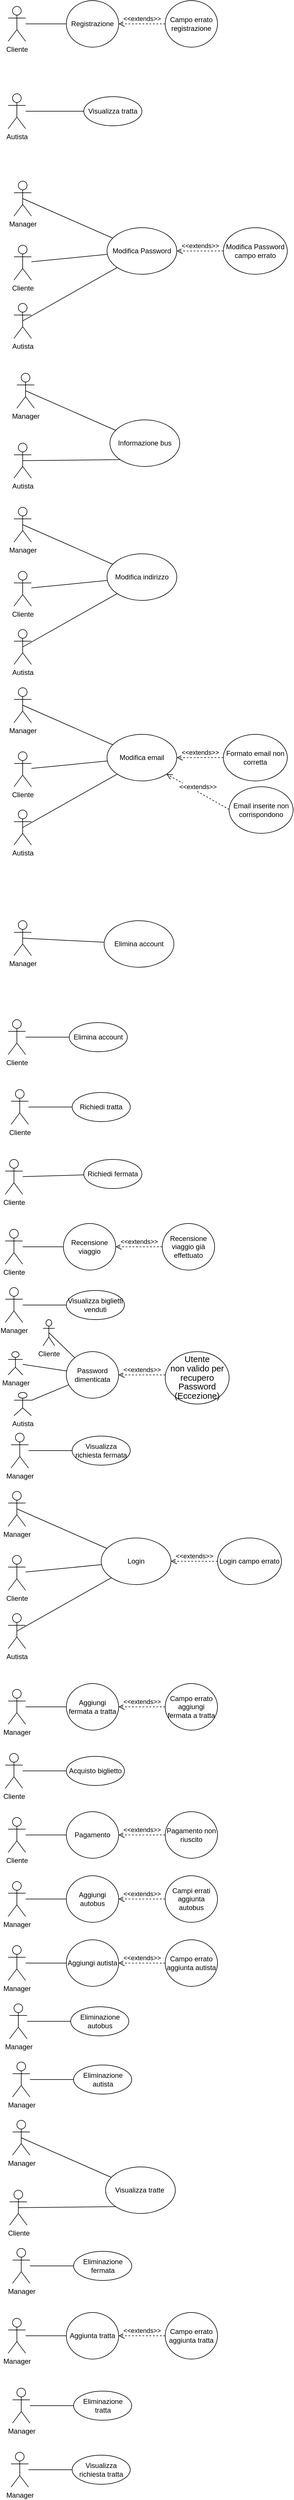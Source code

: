 <mxfile version="12.1.9" type="device" pages="1"><diagram id="GbX4xSZyYI2LmrEJfxI9" name="Page-1"><mxGraphModel dx="1021" dy="567" grid="1" gridSize="10" guides="1" tooltips="1" connect="1" arrows="1" fold="1" page="1" pageScale="1" pageWidth="827" pageHeight="1169" math="0" shadow="0"><root><mxCell id="0"/><mxCell id="1" parent="0"/><mxCell id="0_tDzzUkvHnb70HPdOWJ-1" value="Cliente" style="shape=umlActor;verticalLabelPosition=bottom;labelBackgroundColor=#ffffff;verticalAlign=top;html=1;outlineConnect=0;" parent="1" vertex="1"><mxGeometry x="20" y="20" width="30" height="60" as="geometry"/></mxCell><mxCell id="0_tDzzUkvHnb70HPdOWJ-2" value="" style="endArrow=none;html=1;" parent="1" source="0_tDzzUkvHnb70HPdOWJ-1" target="0_tDzzUkvHnb70HPdOWJ-3" edge="1"><mxGeometry width="50" height="50" relative="1" as="geometry"><mxPoint x="20" y="170" as="sourcePoint"/><mxPoint x="70" y="120" as="targetPoint"/></mxGeometry></mxCell><mxCell id="0_tDzzUkvHnb70HPdOWJ-3" value="Registrazione" style="ellipse;whiteSpace=wrap;html=1;" parent="1" vertex="1"><mxGeometry x="120" y="10" width="90" height="80" as="geometry"/></mxCell><mxCell id="0_tDzzUkvHnb70HPdOWJ-4" value="&amp;lt;&amp;lt;extends&amp;gt;&amp;gt;" style="html=1;verticalAlign=bottom;endArrow=open;dashed=1;endSize=8;" parent="1" target="0_tDzzUkvHnb70HPdOWJ-3" edge="1"><mxGeometry relative="1" as="geometry"><mxPoint x="290" y="50" as="sourcePoint"/><mxPoint x="210" y="50" as="targetPoint"/></mxGeometry></mxCell><mxCell id="0_tDzzUkvHnb70HPdOWJ-5" value="Campo errato registrazione" style="ellipse;whiteSpace=wrap;html=1;" parent="1" vertex="1"><mxGeometry x="290" y="10" width="90" height="80" as="geometry"/></mxCell><mxCell id="0_tDzzUkvHnb70HPdOWJ-7" value="Autista" style="shape=umlActor;verticalLabelPosition=bottom;labelBackgroundColor=#ffffff;verticalAlign=top;html=1;outlineConnect=0;" parent="1" vertex="1"><mxGeometry x="20" y="170" width="30" height="60" as="geometry"/></mxCell><mxCell id="0_tDzzUkvHnb70HPdOWJ-10" value="" style="endArrow=none;html=1;" parent="1" source="0_tDzzUkvHnb70HPdOWJ-7" target="0_tDzzUkvHnb70HPdOWJ-11" edge="1"><mxGeometry width="50" height="50" relative="1" as="geometry"><mxPoint x="20" y="320" as="sourcePoint"/><mxPoint x="70" y="270" as="targetPoint"/></mxGeometry></mxCell><mxCell id="0_tDzzUkvHnb70HPdOWJ-11" value="Visualizza tratta" style="ellipse;whiteSpace=wrap;html=1;" parent="1" vertex="1"><mxGeometry x="150" y="175" width="100" height="50" as="geometry"/></mxCell><mxCell id="0_tDzzUkvHnb70HPdOWJ-13" value="Manager" style="shape=umlActor;verticalLabelPosition=bottom;labelBackgroundColor=#ffffff;verticalAlign=top;html=1;outlineConnect=0;" parent="1" vertex="1"><mxGeometry x="30" y="320" width="30" height="60" as="geometry"/></mxCell><mxCell id="0_tDzzUkvHnb70HPdOWJ-14" value="Autista" style="shape=umlActor;verticalLabelPosition=bottom;labelBackgroundColor=#ffffff;verticalAlign=top;html=1;outlineConnect=0;" parent="1" vertex="1"><mxGeometry x="30" y="530" width="30" height="60" as="geometry"/></mxCell><mxCell id="0_tDzzUkvHnb70HPdOWJ-15" value="Cliente" style="shape=umlActor;verticalLabelPosition=bottom;labelBackgroundColor=#ffffff;verticalAlign=top;html=1;outlineConnect=0;" parent="1" vertex="1"><mxGeometry x="30" y="430" width="30" height="60" as="geometry"/></mxCell><mxCell id="0_tDzzUkvHnb70HPdOWJ-17" value="" style="endArrow=none;html=1;exitX=0.5;exitY=0.5;exitDx=0;exitDy=0;exitPerimeter=0;" parent="1" source="0_tDzzUkvHnb70HPdOWJ-13" target="0_tDzzUkvHnb70HPdOWJ-20" edge="1"><mxGeometry width="50" height="50" relative="1" as="geometry"><mxPoint x="80" y="370" as="sourcePoint"/><mxPoint x="110" y="350" as="targetPoint"/></mxGeometry></mxCell><mxCell id="0_tDzzUkvHnb70HPdOWJ-18" value="" style="endArrow=none;html=1;" parent="1" source="0_tDzzUkvHnb70HPdOWJ-15" target="0_tDzzUkvHnb70HPdOWJ-20" edge="1"><mxGeometry width="50" height="50" relative="1" as="geometry"><mxPoint x="95" y="480" as="sourcePoint"/><mxPoint x="140" y="450" as="targetPoint"/></mxGeometry></mxCell><mxCell id="0_tDzzUkvHnb70HPdOWJ-19" value="" style="endArrow=none;html=1;exitX=0.5;exitY=0.5;exitDx=0;exitDy=0;exitPerimeter=0;entryX=0;entryY=1;entryDx=0;entryDy=0;" parent="1" source="0_tDzzUkvHnb70HPdOWJ-14" target="0_tDzzUkvHnb70HPdOWJ-20" edge="1"><mxGeometry width="50" height="50" relative="1" as="geometry"><mxPoint x="90" y="580" as="sourcePoint"/><mxPoint x="140" y="530" as="targetPoint"/></mxGeometry></mxCell><mxCell id="0_tDzzUkvHnb70HPdOWJ-20" value="Modifica Password" style="ellipse;whiteSpace=wrap;html=1;" parent="1" vertex="1"><mxGeometry x="190" y="400" width="120" height="80" as="geometry"/></mxCell><mxCell id="0_tDzzUkvHnb70HPdOWJ-21" value="&amp;lt;&amp;lt;extends&amp;gt;&amp;gt;" style="html=1;verticalAlign=bottom;endArrow=open;dashed=1;endSize=8;exitX=0;exitY=0.5;exitDx=0;exitDy=0;" parent="1" source="0_tDzzUkvHnb70HPdOWJ-22" target="0_tDzzUkvHnb70HPdOWJ-20" edge="1"><mxGeometry relative="1" as="geometry"><mxPoint x="390" y="439.5" as="sourcePoint"/><mxPoint x="310" y="439.5" as="targetPoint"/></mxGeometry></mxCell><mxCell id="0_tDzzUkvHnb70HPdOWJ-22" value="Modifica Password campo errato" style="ellipse;whiteSpace=wrap;html=1;" parent="1" vertex="1"><mxGeometry x="390" y="400" width="110" height="80" as="geometry"/></mxCell><mxCell id="0_tDzzUkvHnb70HPdOWJ-23" value="Manager" style="shape=umlActor;verticalLabelPosition=bottom;labelBackgroundColor=#ffffff;verticalAlign=top;html=1;outlineConnect=0;" parent="1" vertex="1"><mxGeometry x="35" y="650" width="30" height="60" as="geometry"/></mxCell><mxCell id="0_tDzzUkvHnb70HPdOWJ-24" value="Autista" style="shape=umlActor;verticalLabelPosition=bottom;labelBackgroundColor=#ffffff;verticalAlign=top;html=1;outlineConnect=0;" parent="1" vertex="1"><mxGeometry x="30" y="770" width="30" height="60" as="geometry"/></mxCell><mxCell id="0_tDzzUkvHnb70HPdOWJ-25" value="" style="endArrow=none;html=1;exitX=0.5;exitY=0.5;exitDx=0;exitDy=0;exitPerimeter=0;" parent="1" source="0_tDzzUkvHnb70HPdOWJ-23" target="0_tDzzUkvHnb70HPdOWJ-27" edge="1"><mxGeometry width="50" height="50" relative="1" as="geometry"><mxPoint x="85" y="700" as="sourcePoint"/><mxPoint x="115" y="680" as="targetPoint"/></mxGeometry></mxCell><mxCell id="0_tDzzUkvHnb70HPdOWJ-26" value="" style="endArrow=none;html=1;exitX=0.5;exitY=0.5;exitDx=0;exitDy=0;exitPerimeter=0;entryX=0;entryY=1;entryDx=0;entryDy=0;" parent="1" source="0_tDzzUkvHnb70HPdOWJ-24" target="0_tDzzUkvHnb70HPdOWJ-27" edge="1"><mxGeometry width="50" height="50" relative="1" as="geometry"><mxPoint x="95" y="910" as="sourcePoint"/><mxPoint x="145" y="860" as="targetPoint"/></mxGeometry></mxCell><mxCell id="0_tDzzUkvHnb70HPdOWJ-27" value="Informazione bus" style="ellipse;whiteSpace=wrap;html=1;" parent="1" vertex="1"><mxGeometry x="195" y="730" width="120" height="80" as="geometry"/></mxCell><mxCell id="0_tDzzUkvHnb70HPdOWJ-28" value="Manager" style="shape=umlActor;verticalLabelPosition=bottom;labelBackgroundColor=#ffffff;verticalAlign=top;html=1;outlineConnect=0;" parent="1" vertex="1"><mxGeometry x="30" y="880" width="30" height="60" as="geometry"/></mxCell><mxCell id="0_tDzzUkvHnb70HPdOWJ-29" value="Autista" style="shape=umlActor;verticalLabelPosition=bottom;labelBackgroundColor=#ffffff;verticalAlign=top;html=1;outlineConnect=0;" parent="1" vertex="1"><mxGeometry x="30" y="1090" width="30" height="60" as="geometry"/></mxCell><mxCell id="0_tDzzUkvHnb70HPdOWJ-30" value="Cliente" style="shape=umlActor;verticalLabelPosition=bottom;labelBackgroundColor=#ffffff;verticalAlign=top;html=1;outlineConnect=0;" parent="1" vertex="1"><mxGeometry x="30" y="990" width="30" height="60" as="geometry"/></mxCell><mxCell id="0_tDzzUkvHnb70HPdOWJ-31" value="" style="endArrow=none;html=1;exitX=0.5;exitY=0.5;exitDx=0;exitDy=0;exitPerimeter=0;" parent="1" source="0_tDzzUkvHnb70HPdOWJ-28" target="0_tDzzUkvHnb70HPdOWJ-34" edge="1"><mxGeometry width="50" height="50" relative="1" as="geometry"><mxPoint x="80" y="930" as="sourcePoint"/><mxPoint x="110" y="910" as="targetPoint"/></mxGeometry></mxCell><mxCell id="0_tDzzUkvHnb70HPdOWJ-32" value="" style="endArrow=none;html=1;" parent="1" source="0_tDzzUkvHnb70HPdOWJ-30" target="0_tDzzUkvHnb70HPdOWJ-34" edge="1"><mxGeometry width="50" height="50" relative="1" as="geometry"><mxPoint x="95" y="1040" as="sourcePoint"/><mxPoint x="140" y="1010" as="targetPoint"/></mxGeometry></mxCell><mxCell id="0_tDzzUkvHnb70HPdOWJ-33" value="" style="endArrow=none;html=1;exitX=0.5;exitY=0.5;exitDx=0;exitDy=0;exitPerimeter=0;entryX=0;entryY=1;entryDx=0;entryDy=0;" parent="1" source="0_tDzzUkvHnb70HPdOWJ-29" target="0_tDzzUkvHnb70HPdOWJ-34" edge="1"><mxGeometry width="50" height="50" relative="1" as="geometry"><mxPoint x="90" y="1140" as="sourcePoint"/><mxPoint x="140" y="1090" as="targetPoint"/></mxGeometry></mxCell><mxCell id="0_tDzzUkvHnb70HPdOWJ-34" value="Modifica indirizzo&lt;span style=&quot;font-family: &amp;#34;helvetica&amp;#34; , &amp;#34;arial&amp;#34; , sans-serif ; font-size: 0px ; white-space: nowrap&quot;&gt;%3CmxGraphModel%3E%3Croot%3E%3CmxCell%20id%3D%220%22%2F%3E%3CmxCell%20id%3D%221%22%20parent%3D%220%22%2F%3E%3CmxCell%20id%3D%222%22%20value%3D%22Manager%22%20style%3D%22shape%3DumlActor%3BverticalLabelPosition%3Dbottom%3BlabelBackgroundColor%3D%23ffffff%3BverticalAlign%3Dtop%3Bhtml%3D1%3BoutlineConnect%3D0%3B%22%20vertex%3D%221%22%20parent%3D%221%22%3E%3CmxGeometry%20x%3D%2230%22%20y%3D%22320%22%20width%3D%2230%22%20height%3D%2260%22%20as%3D%22geometry%22%2F%3E%3C%2FmxCell%3E%3CmxCell%20id%3D%223%22%20value%3D%22Autista%22%20style%3D%22shape%3DumlActor%3BverticalLabelPosition%3Dbottom%3BlabelBackgroundColor%3D%23ffffff%3BverticalAlign%3Dtop%3Bhtml%3D1%3BoutlineConnect%3D0%3B%22%20vertex%3D%221%22%20parent%3D%221%22%3E%3CmxGeometry%20x%3D%2230%22%20y%3D%22530%22%20width%3D%2230%22%20height%3D%2260%22%20as%3D%22geometry%22%2F%3E%3C%2FmxCell%3E%3CmxCell%20id%3D%224%22%20value%3D%22Cliente%22%20style%3D%22shape%3DumlActor%3BverticalLabelPosition%3Dbottom%3BlabelBackgroundColor%3D%23ffffff%3BverticalAlign%3Dtop%3Bhtml%3D1%3BoutlineConnect%3D0%3B%22%20vertex%3D%221%22%20parent%3D%221%22%3E%3CmxGeometry%20x%3D%2230%22%20y%3D%22430%22%20width%3D%2230%22%20height%3D%2260%22%20as%3D%22geometry%22%2F%3E%3C%2FmxCell%3E%3CmxCell%20id%3D%225%22%20value%3D%22%22%20style%3D%22endArrow%3Dnone%3Bhtml%3D1%3BexitX%3D0.5%3BexitY%3D0.5%3BexitDx%3D0%3BexitDy%3D0%3BexitPerimeter%3D0%3B%22%20edge%3D%221%22%20source%3D%222%22%20target%3D%228%22%20parent%3D%221%22%3E%3CmxGeometry%20width%3D%2250%22%20height%3D%2250%22%20relative%3D%221%22%20as%3D%22geometry%22%3E%3CmxPoint%20x%3D%2280%22%20y%3D%22370%22%20as%3D%22sourcePoint%22%2F%3E%3CmxPoint%20x%3D%22110%22%20y%3D%22350%22%20as%3D%22targetPoint%22%2F%3E%3C%2FmxGeometry%3E%3C%2FmxCell%3E%3CmxCell%20id%3D%226%22%20value%3D%22%22%20style%3D%22endArrow%3Dnone%3Bhtml%3D1%3B%22%20edge%3D%221%22%20source%3D%224%22%20target%3D%228%22%20parent%3D%221%22%3E%3CmxGeometry%20width%3D%2250%22%20height%3D%2250%22%20relative%3D%221%22%20as%3D%22geometry%22%3E%3CmxPoint%20x%3D%2295%22%20y%3D%22480%22%20as%3D%22sourcePoint%22%2F%3E%3CmxPoint%20x%3D%22140%22%20y%3D%22450%22%20as%3D%22targetPoint%22%2F%3E%3C%2FmxGeometry%3E%3C%2FmxCell%3E%3CmxCell%20id%3D%227%22%20value%3D%22%22%20style%3D%22endArrow%3Dnone%3Bhtml%3D1%3BexitX%3D0.5%3BexitY%3D0.5%3BexitDx%3D0%3BexitDy%3D0%3BexitPerimeter%3D0%3BentryX%3D0%3BentryY%3D1%3BentryDx%3D0%3BentryDy%3D0%3B%22%20edge%3D%221%22%20source%3D%223%22%20target%3D%228%22%20parent%3D%221%22%3E%3CmxGeometry%20width%3D%2250%22%20height%3D%2250%22%20relative%3D%221%22%20as%3D%22geometry%22%3E%3CmxPoint%20x%3D%2290%22%20y%3D%22580%22%20as%3D%22sourcePoint%22%2F%3E%3CmxPoint%20x%3D%22140%22%20y%3D%22530%22%20as%3D%22targetPoint%22%2F%3E%3C%2FmxGeometry%3E%3C%2FmxCell%3E%3CmxCell%20id%3D%228%22%20value%3D%22Modifica%20Password%22%20style%3D%22ellipse%3BwhiteSpace%3Dwrap%3Bhtml%3D1%3B%22%20vertex%3D%221%22%20parent%3D%221%22%3E%3CmxGeometry%20x%3D%22190%22%20y%3D%22400%22%20width%3D%22120%22%20height%3D%2280%22%20as%3D%22geometry%22%2F%3E%3C%2FmxCell%3E%3CmxCell%20id%3D%229%22%20value%3D%22Informazione%20bus%22%20style%3D%22ellipse%3BwhiteSpace%3Dwrap%3Bhtml%3D1%3B%22%20vertex%3D%221%22%20parent%3D%221%22%3E%3CmxGeometry%20x%3D%22195%22%20y%3D%22730%22%20width%3D%22120%22%20height%3D%2280%22%20as%3D%22geometry%22%2F%3E%3C%2FmxCell%3E%3C%2Froot%3E%3C%2FmxGraphModel%3E&lt;/span&gt;" style="ellipse;whiteSpace=wrap;html=1;" parent="1" vertex="1"><mxGeometry x="190" y="960" width="120" height="80" as="geometry"/></mxCell><mxCell id="0_tDzzUkvHnb70HPdOWJ-44" value="Manager" style="shape=umlActor;verticalLabelPosition=bottom;labelBackgroundColor=#ffffff;verticalAlign=top;html=1;outlineConnect=0;" parent="1" vertex="1"><mxGeometry x="30" y="1190" width="30" height="60" as="geometry"/></mxCell><mxCell id="0_tDzzUkvHnb70HPdOWJ-45" value="Autista" style="shape=umlActor;verticalLabelPosition=bottom;labelBackgroundColor=#ffffff;verticalAlign=top;html=1;outlineConnect=0;" parent="1" vertex="1"><mxGeometry x="30" y="1400" width="30" height="60" as="geometry"/></mxCell><mxCell id="0_tDzzUkvHnb70HPdOWJ-46" value="Cliente" style="shape=umlActor;verticalLabelPosition=bottom;labelBackgroundColor=#ffffff;verticalAlign=top;html=1;outlineConnect=0;" parent="1" vertex="1"><mxGeometry x="30" y="1300" width="30" height="60" as="geometry"/></mxCell><mxCell id="0_tDzzUkvHnb70HPdOWJ-47" value="" style="endArrow=none;html=1;exitX=0.5;exitY=0.5;exitDx=0;exitDy=0;exitPerimeter=0;" parent="1" source="0_tDzzUkvHnb70HPdOWJ-44" target="0_tDzzUkvHnb70HPdOWJ-50" edge="1"><mxGeometry width="50" height="50" relative="1" as="geometry"><mxPoint x="80" y="1240" as="sourcePoint"/><mxPoint x="110" y="1220" as="targetPoint"/></mxGeometry></mxCell><mxCell id="0_tDzzUkvHnb70HPdOWJ-48" value="" style="endArrow=none;html=1;" parent="1" source="0_tDzzUkvHnb70HPdOWJ-46" target="0_tDzzUkvHnb70HPdOWJ-50" edge="1"><mxGeometry width="50" height="50" relative="1" as="geometry"><mxPoint x="95" y="1350" as="sourcePoint"/><mxPoint x="140" y="1320" as="targetPoint"/></mxGeometry></mxCell><mxCell id="0_tDzzUkvHnb70HPdOWJ-49" value="" style="endArrow=none;html=1;exitX=0.5;exitY=0.5;exitDx=0;exitDy=0;exitPerimeter=0;entryX=0;entryY=1;entryDx=0;entryDy=0;" parent="1" source="0_tDzzUkvHnb70HPdOWJ-45" target="0_tDzzUkvHnb70HPdOWJ-50" edge="1"><mxGeometry width="50" height="50" relative="1" as="geometry"><mxPoint x="90" y="1450" as="sourcePoint"/><mxPoint x="140" y="1400" as="targetPoint"/></mxGeometry></mxCell><mxCell id="0_tDzzUkvHnb70HPdOWJ-50" value="Modifica email" style="ellipse;whiteSpace=wrap;html=1;" parent="1" vertex="1"><mxGeometry x="190" y="1270" width="120" height="80" as="geometry"/></mxCell><mxCell id="0_tDzzUkvHnb70HPdOWJ-51" value="&amp;lt;&amp;lt;extends&amp;gt;&amp;gt;" style="html=1;verticalAlign=bottom;endArrow=open;dashed=1;endSize=8;exitX=0;exitY=0.5;exitDx=0;exitDy=0;" parent="1" source="0_tDzzUkvHnb70HPdOWJ-52" target="0_tDzzUkvHnb70HPdOWJ-50" edge="1"><mxGeometry relative="1" as="geometry"><mxPoint x="390" y="1309.5" as="sourcePoint"/><mxPoint x="310" y="1309.5" as="targetPoint"/></mxGeometry></mxCell><mxCell id="0_tDzzUkvHnb70HPdOWJ-52" value="Formato email non corretta" style="ellipse;whiteSpace=wrap;html=1;" parent="1" vertex="1"><mxGeometry x="390" y="1270" width="110" height="80" as="geometry"/></mxCell><mxCell id="0_tDzzUkvHnb70HPdOWJ-53" value="Email inserite non corrispondono" style="ellipse;whiteSpace=wrap;html=1;" parent="1" vertex="1"><mxGeometry x="400" y="1360" width="110" height="80" as="geometry"/></mxCell><mxCell id="0_tDzzUkvHnb70HPdOWJ-54" value="&amp;lt;&amp;lt;extends&amp;gt;&amp;gt;" style="html=1;verticalAlign=bottom;endArrow=open;dashed=1;endSize=8;exitX=0;exitY=0.5;exitDx=0;exitDy=0;entryX=1;entryY=1;entryDx=0;entryDy=0;" parent="1" target="0_tDzzUkvHnb70HPdOWJ-50" edge="1"><mxGeometry relative="1" as="geometry"><mxPoint x="400" y="1399" as="sourcePoint"/><mxPoint x="320" y="1399" as="targetPoint"/></mxGeometry></mxCell><mxCell id="0_tDzzUkvHnb70HPdOWJ-55" value="Manager" style="shape=umlActor;verticalLabelPosition=bottom;labelBackgroundColor=#ffffff;verticalAlign=top;html=1;outlineConnect=0;" parent="1" vertex="1"><mxGeometry x="30" y="1590" width="30" height="60" as="geometry"/></mxCell><mxCell id="0_tDzzUkvHnb70HPdOWJ-58" value="" style="endArrow=none;html=1;exitX=0.5;exitY=0.5;exitDx=0;exitDy=0;exitPerimeter=0;" parent="1" source="0_tDzzUkvHnb70HPdOWJ-55" target="0_tDzzUkvHnb70HPdOWJ-61" edge="1"><mxGeometry width="50" height="50" relative="1" as="geometry"><mxPoint x="75" y="1560" as="sourcePoint"/><mxPoint x="105" y="1540" as="targetPoint"/></mxGeometry></mxCell><mxCell id="0_tDzzUkvHnb70HPdOWJ-61" value="Elimina account" style="ellipse;whiteSpace=wrap;html=1;" parent="1" vertex="1"><mxGeometry x="185" y="1590" width="120" height="80" as="geometry"/></mxCell><mxCell id="0_tDzzUkvHnb70HPdOWJ-62" value="Cliente" style="shape=umlActor;verticalLabelPosition=bottom;labelBackgroundColor=#ffffff;verticalAlign=top;html=1;outlineConnect=0;" parent="1" vertex="1"><mxGeometry x="15" y="2000" width="30" height="60" as="geometry"/></mxCell><mxCell id="0_tDzzUkvHnb70HPdOWJ-63" value="" style="endArrow=none;html=1;" parent="1" source="0_tDzzUkvHnb70HPdOWJ-62" target="0_tDzzUkvHnb70HPdOWJ-64" edge="1"><mxGeometry width="50" height="50" relative="1" as="geometry"><mxPoint x="-75" y="2080" as="sourcePoint"/><mxPoint x="-25" y="2030" as="targetPoint"/></mxGeometry></mxCell><mxCell id="0_tDzzUkvHnb70HPdOWJ-64" value="Richiedi fermata" style="ellipse;whiteSpace=wrap;html=1;" parent="1" vertex="1"><mxGeometry x="150" y="2000" width="100" height="50" as="geometry"/></mxCell><mxCell id="0_tDzzUkvHnb70HPdOWJ-65" value="Cliente" style="shape=umlActor;verticalLabelPosition=bottom;labelBackgroundColor=#ffffff;verticalAlign=top;html=1;outlineConnect=0;" parent="1" vertex="1"><mxGeometry x="25" y="1880" width="30" height="60" as="geometry"/></mxCell><mxCell id="0_tDzzUkvHnb70HPdOWJ-66" value="" style="endArrow=none;html=1;" parent="1" source="0_tDzzUkvHnb70HPdOWJ-65" target="0_tDzzUkvHnb70HPdOWJ-67" edge="1"><mxGeometry width="50" height="50" relative="1" as="geometry"><mxPoint y="2030" as="sourcePoint"/><mxPoint x="50" y="1980" as="targetPoint"/></mxGeometry></mxCell><mxCell id="0_tDzzUkvHnb70HPdOWJ-67" value="Richiedi tratta" style="ellipse;whiteSpace=wrap;html=1;" parent="1" vertex="1"><mxGeometry x="130" y="1885" width="100" height="50" as="geometry"/></mxCell><mxCell id="0_tDzzUkvHnb70HPdOWJ-70" value="Cliente" style="shape=umlActor;verticalLabelPosition=bottom;labelBackgroundColor=#ffffff;verticalAlign=top;html=1;outlineConnect=0;" parent="1" vertex="1"><mxGeometry x="15" y="2120" width="30" height="60" as="geometry"/></mxCell><mxCell id="0_tDzzUkvHnb70HPdOWJ-71" value="" style="endArrow=none;html=1;" parent="1" source="0_tDzzUkvHnb70HPdOWJ-70" target="0_tDzzUkvHnb70HPdOWJ-72" edge="1"><mxGeometry width="50" height="50" relative="1" as="geometry"><mxPoint x="15" y="2270" as="sourcePoint"/><mxPoint x="65" y="2220" as="targetPoint"/></mxGeometry></mxCell><mxCell id="0_tDzzUkvHnb70HPdOWJ-72" value="Recensione viaggio" style="ellipse;whiteSpace=wrap;html=1;" parent="1" vertex="1"><mxGeometry x="115" y="2110" width="90" height="80" as="geometry"/></mxCell><mxCell id="0_tDzzUkvHnb70HPdOWJ-73" value="&amp;lt;&amp;lt;extends&amp;gt;&amp;gt;" style="html=1;verticalAlign=bottom;endArrow=open;dashed=1;endSize=8;" parent="1" target="0_tDzzUkvHnb70HPdOWJ-72" edge="1"><mxGeometry relative="1" as="geometry"><mxPoint x="285" y="2150" as="sourcePoint"/><mxPoint x="205" y="2150" as="targetPoint"/></mxGeometry></mxCell><mxCell id="0_tDzzUkvHnb70HPdOWJ-74" value="Recensione viaggio già effettuato" style="ellipse;whiteSpace=wrap;html=1;" parent="1" vertex="1"><mxGeometry x="285" y="2110" width="90" height="80" as="geometry"/></mxCell><mxCell id="0_tDzzUkvHnb70HPdOWJ-75" value="Manager" style="shape=umlActor;verticalLabelPosition=bottom;labelBackgroundColor=#ffffff;verticalAlign=top;html=1;outlineConnect=0;" parent="1" vertex="1"><mxGeometry x="15" y="2220" width="30" height="60" as="geometry"/></mxCell><mxCell id="0_tDzzUkvHnb70HPdOWJ-76" value="" style="endArrow=none;html=1;" parent="1" source="0_tDzzUkvHnb70HPdOWJ-75" target="0_tDzzUkvHnb70HPdOWJ-77" edge="1"><mxGeometry width="50" height="50" relative="1" as="geometry"><mxPoint x="-10" y="2370" as="sourcePoint"/><mxPoint x="40" y="2320" as="targetPoint"/></mxGeometry></mxCell><mxCell id="0_tDzzUkvHnb70HPdOWJ-77" value="Visualizza biglietti venduti" style="ellipse;whiteSpace=wrap;html=1;" parent="1" vertex="1"><mxGeometry x="120" y="2225" width="100" height="50" as="geometry"/></mxCell><mxCell id="0_tDzzUkvHnb70HPdOWJ-84" value="Manager" style="shape=umlActor;verticalLabelPosition=bottom;labelBackgroundColor=#ffffff;verticalAlign=top;html=1;outlineConnect=0;" parent="1" vertex="1"><mxGeometry x="20" y="2330" width="25" height="40" as="geometry"/></mxCell><mxCell id="0_tDzzUkvHnb70HPdOWJ-85" value="" style="endArrow=none;html=1;" parent="1" source="0_tDzzUkvHnb70HPdOWJ-84" target="0_tDzzUkvHnb70HPdOWJ-86" edge="1"><mxGeometry width="50" height="50" relative="1" as="geometry"><mxPoint x="20" y="2490" as="sourcePoint"/><mxPoint x="70" y="2440" as="targetPoint"/></mxGeometry></mxCell><mxCell id="0_tDzzUkvHnb70HPdOWJ-86" value="Password dimenticata" style="ellipse;whiteSpace=wrap;html=1;" parent="1" vertex="1"><mxGeometry x="120" y="2330" width="90" height="80" as="geometry"/></mxCell><mxCell id="0_tDzzUkvHnb70HPdOWJ-87" value="&amp;lt;&amp;lt;extends&amp;gt;&amp;gt;" style="html=1;verticalAlign=bottom;endArrow=open;dashed=1;endSize=8;" parent="1" target="0_tDzzUkvHnb70HPdOWJ-86" edge="1"><mxGeometry relative="1" as="geometry"><mxPoint x="290" y="2370" as="sourcePoint"/><mxPoint x="210" y="2370" as="targetPoint"/></mxGeometry></mxCell><mxCell id="0_tDzzUkvHnb70HPdOWJ-88" value="&lt;span style=&quot;font-size: 11.0pt ; line-height: 107% ; font-family: &amp;#34;calibri&amp;#34; , sans-serif&quot;&gt;Utente&lt;br/&gt;non valido per recupero Password (Eccezione)&lt;/span&gt;" style="ellipse;whiteSpace=wrap;html=1;" parent="1" vertex="1"><mxGeometry x="290" y="2330" width="110" height="90" as="geometry"/></mxCell><mxCell id="0_tDzzUkvHnb70HPdOWJ-90" value="Manager" style="shape=umlActor;verticalLabelPosition=bottom;labelBackgroundColor=#ffffff;verticalAlign=top;html=1;outlineConnect=0;" parent="1" vertex="1"><mxGeometry x="25" y="2470" width="30" height="60" as="geometry"/></mxCell><mxCell id="0_tDzzUkvHnb70HPdOWJ-91" value="" style="endArrow=none;html=1;" parent="1" source="0_tDzzUkvHnb70HPdOWJ-90" target="0_tDzzUkvHnb70HPdOWJ-92" edge="1"><mxGeometry width="50" height="50" relative="1" as="geometry"><mxPoint y="2620" as="sourcePoint"/><mxPoint x="50" y="2570" as="targetPoint"/></mxGeometry></mxCell><mxCell id="0_tDzzUkvHnb70HPdOWJ-92" value="Visualizza richiesta fermata" style="ellipse;whiteSpace=wrap;html=1;" parent="1" vertex="1"><mxGeometry x="130" y="2475" width="100" height="50" as="geometry"/></mxCell><mxCell id="PZrvF314E27Iuax2RJaL-1" value="Manager" style="shape=umlActor;verticalLabelPosition=bottom;labelBackgroundColor=#ffffff;verticalAlign=top;html=1;outlineConnect=0;" vertex="1" parent="1"><mxGeometry x="20" y="2570" width="30" height="60" as="geometry"/></mxCell><mxCell id="PZrvF314E27Iuax2RJaL-2" value="Autista" style="shape=umlActor;verticalLabelPosition=bottom;labelBackgroundColor=#ffffff;verticalAlign=top;html=1;outlineConnect=0;" vertex="1" parent="1"><mxGeometry x="20" y="2780" width="30" height="60" as="geometry"/></mxCell><mxCell id="PZrvF314E27Iuax2RJaL-3" value="Cliente" style="shape=umlActor;verticalLabelPosition=bottom;labelBackgroundColor=#ffffff;verticalAlign=top;html=1;outlineConnect=0;" vertex="1" parent="1"><mxGeometry x="20" y="2680" width="30" height="60" as="geometry"/></mxCell><mxCell id="PZrvF314E27Iuax2RJaL-4" value="" style="endArrow=none;html=1;exitX=0.5;exitY=0.5;exitDx=0;exitDy=0;exitPerimeter=0;" edge="1" parent="1" source="PZrvF314E27Iuax2RJaL-1" target="PZrvF314E27Iuax2RJaL-7"><mxGeometry width="50" height="50" relative="1" as="geometry"><mxPoint x="70" y="2620" as="sourcePoint"/><mxPoint x="100" y="2600" as="targetPoint"/></mxGeometry></mxCell><mxCell id="PZrvF314E27Iuax2RJaL-5" value="" style="endArrow=none;html=1;" edge="1" parent="1" source="PZrvF314E27Iuax2RJaL-3" target="PZrvF314E27Iuax2RJaL-7"><mxGeometry width="50" height="50" relative="1" as="geometry"><mxPoint x="85" y="2730" as="sourcePoint"/><mxPoint x="130" y="2700" as="targetPoint"/></mxGeometry></mxCell><mxCell id="PZrvF314E27Iuax2RJaL-6" value="" style="endArrow=none;html=1;exitX=0.5;exitY=0.5;exitDx=0;exitDy=0;exitPerimeter=0;entryX=0;entryY=1;entryDx=0;entryDy=0;" edge="1" parent="1" source="PZrvF314E27Iuax2RJaL-2" target="PZrvF314E27Iuax2RJaL-7"><mxGeometry width="50" height="50" relative="1" as="geometry"><mxPoint x="80" y="2830" as="sourcePoint"/><mxPoint x="130" y="2780" as="targetPoint"/></mxGeometry></mxCell><mxCell id="PZrvF314E27Iuax2RJaL-7" value="Login" style="ellipse;whiteSpace=wrap;html=1;" vertex="1" parent="1"><mxGeometry x="180" y="2650" width="120" height="80" as="geometry"/></mxCell><mxCell id="PZrvF314E27Iuax2RJaL-8" value="&amp;lt;&amp;lt;extends&amp;gt;&amp;gt;" style="html=1;verticalAlign=bottom;endArrow=open;dashed=1;endSize=8;exitX=0;exitY=0.5;exitDx=0;exitDy=0;" edge="1" parent="1" source="PZrvF314E27Iuax2RJaL-9" target="PZrvF314E27Iuax2RJaL-7"><mxGeometry relative="1" as="geometry"><mxPoint x="380" y="2689.5" as="sourcePoint"/><mxPoint x="300" y="2689.5" as="targetPoint"/></mxGeometry></mxCell><mxCell id="PZrvF314E27Iuax2RJaL-9" value="Login campo errato" style="ellipse;whiteSpace=wrap;html=1;" vertex="1" parent="1"><mxGeometry x="380" y="2650" width="110" height="80" as="geometry"/></mxCell><mxCell id="PZrvF314E27Iuax2RJaL-10" value="Manager" style="shape=umlActor;verticalLabelPosition=bottom;labelBackgroundColor=#ffffff;verticalAlign=top;html=1;outlineConnect=0;" vertex="1" parent="1"><mxGeometry x="20" y="2910" width="30" height="60" as="geometry"/></mxCell><mxCell id="PZrvF314E27Iuax2RJaL-11" value="" style="endArrow=none;html=1;" edge="1" parent="1" source="PZrvF314E27Iuax2RJaL-10" target="PZrvF314E27Iuax2RJaL-12"><mxGeometry width="50" height="50" relative="1" as="geometry"><mxPoint x="20" y="3060" as="sourcePoint"/><mxPoint x="70" y="3010" as="targetPoint"/></mxGeometry></mxCell><mxCell id="PZrvF314E27Iuax2RJaL-12" value="Aggiungi fermata a tratta" style="ellipse;whiteSpace=wrap;html=1;" vertex="1" parent="1"><mxGeometry x="120" y="2900" width="90" height="80" as="geometry"/></mxCell><mxCell id="PZrvF314E27Iuax2RJaL-13" value="&amp;lt;&amp;lt;extends&amp;gt;&amp;gt;" style="html=1;verticalAlign=bottom;endArrow=open;dashed=1;endSize=8;" edge="1" parent="1" target="PZrvF314E27Iuax2RJaL-12"><mxGeometry relative="1" as="geometry"><mxPoint x="290" y="2940" as="sourcePoint"/><mxPoint x="210" y="2940" as="targetPoint"/></mxGeometry></mxCell><mxCell id="PZrvF314E27Iuax2RJaL-14" value="Campo errato aggiungi fermata a tratta" style="ellipse;whiteSpace=wrap;html=1;" vertex="1" parent="1"><mxGeometry x="290" y="2900" width="90" height="80" as="geometry"/></mxCell><mxCell id="PZrvF314E27Iuax2RJaL-18" value="Cliente" style="shape=umlActor;verticalLabelPosition=bottom;labelBackgroundColor=#ffffff;verticalAlign=top;html=1;outlineConnect=0;" vertex="1" parent="1"><mxGeometry x="20" y="1760" width="30" height="60" as="geometry"/></mxCell><mxCell id="PZrvF314E27Iuax2RJaL-19" value="" style="endArrow=none;html=1;" edge="1" parent="1" source="PZrvF314E27Iuax2RJaL-18" target="PZrvF314E27Iuax2RJaL-20"><mxGeometry width="50" height="50" relative="1" as="geometry"><mxPoint x="-5" y="1910" as="sourcePoint"/><mxPoint x="45" y="1860" as="targetPoint"/></mxGeometry></mxCell><mxCell id="PZrvF314E27Iuax2RJaL-20" value="Elimina account" style="ellipse;whiteSpace=wrap;html=1;" vertex="1" parent="1"><mxGeometry x="125" y="1765" width="100" height="50" as="geometry"/></mxCell><mxCell id="PZrvF314E27Iuax2RJaL-22" value="Autista" style="shape=umlActor;verticalLabelPosition=bottom;labelBackgroundColor=#ffffff;verticalAlign=top;html=1;outlineConnect=0;" vertex="1" parent="1"><mxGeometry x="30" y="2400" width="30" height="40" as="geometry"/></mxCell><mxCell id="PZrvF314E27Iuax2RJaL-23" value="" style="endArrow=none;html=1;" edge="1" parent="1" source="PZrvF314E27Iuax2RJaL-22" target="0_tDzzUkvHnb70HPdOWJ-86"><mxGeometry width="50" height="50" relative="1" as="geometry"><mxPoint x="28.5" y="2550" as="sourcePoint"/><mxPoint x="129.81" y="2420.419" as="targetPoint"/></mxGeometry></mxCell><mxCell id="PZrvF314E27Iuax2RJaL-24" value="Cliente" style="shape=umlActor;verticalLabelPosition=bottom;labelBackgroundColor=#ffffff;verticalAlign=top;html=1;outlineConnect=0;" vertex="1" parent="1"><mxGeometry x="80" y="2275" width="20" height="45" as="geometry"/></mxCell><mxCell id="PZrvF314E27Iuax2RJaL-25" value="" style="endArrow=none;html=1;exitX=0.5;exitY=0.5;exitDx=0;exitDy=0;exitPerimeter=0;" edge="1" parent="1" source="PZrvF314E27Iuax2RJaL-24" target="0_tDzzUkvHnb70HPdOWJ-86"><mxGeometry width="50" height="50" relative="1" as="geometry"><mxPoint x="100" y="2308" as="sourcePoint"/><mxPoint x="171.31" y="2325.419" as="targetPoint"/></mxGeometry></mxCell><mxCell id="PZrvF314E27Iuax2RJaL-26" value="Cliente" style="shape=umlActor;verticalLabelPosition=bottom;labelBackgroundColor=#ffffff;verticalAlign=top;html=1;outlineConnect=0;" vertex="1" parent="1"><mxGeometry x="15" y="3020" width="30" height="60" as="geometry"/></mxCell><mxCell id="PZrvF314E27Iuax2RJaL-27" value="" style="endArrow=none;html=1;" edge="1" parent="1" source="PZrvF314E27Iuax2RJaL-26" target="PZrvF314E27Iuax2RJaL-28"><mxGeometry width="50" height="50" relative="1" as="geometry"><mxPoint x="-10" y="3170" as="sourcePoint"/><mxPoint x="40" y="3120" as="targetPoint"/></mxGeometry></mxCell><mxCell id="PZrvF314E27Iuax2RJaL-28" value="Acquisto biglietto" style="ellipse;whiteSpace=wrap;html=1;" vertex="1" parent="1"><mxGeometry x="120" y="3025" width="100" height="50" as="geometry"/></mxCell><mxCell id="PZrvF314E27Iuax2RJaL-34" value="Cliente" style="shape=umlActor;verticalLabelPosition=bottom;labelBackgroundColor=#ffffff;verticalAlign=top;html=1;outlineConnect=0;" vertex="1" parent="1"><mxGeometry x="20" y="3130" width="30" height="60" as="geometry"/></mxCell><mxCell id="PZrvF314E27Iuax2RJaL-35" value="" style="endArrow=none;html=1;" edge="1" parent="1" source="PZrvF314E27Iuax2RJaL-34" target="PZrvF314E27Iuax2RJaL-36"><mxGeometry width="50" height="50" relative="1" as="geometry"><mxPoint x="20" y="3280" as="sourcePoint"/><mxPoint x="70" y="3230" as="targetPoint"/></mxGeometry></mxCell><mxCell id="PZrvF314E27Iuax2RJaL-36" value="Pagamento" style="ellipse;whiteSpace=wrap;html=1;" vertex="1" parent="1"><mxGeometry x="120" y="3120" width="90" height="80" as="geometry"/></mxCell><mxCell id="PZrvF314E27Iuax2RJaL-37" value="&amp;lt;&amp;lt;extends&amp;gt;&amp;gt;" style="html=1;verticalAlign=bottom;endArrow=open;dashed=1;endSize=8;" edge="1" parent="1" target="PZrvF314E27Iuax2RJaL-36"><mxGeometry relative="1" as="geometry"><mxPoint x="290" y="3160" as="sourcePoint"/><mxPoint x="210" y="3160" as="targetPoint"/></mxGeometry></mxCell><mxCell id="PZrvF314E27Iuax2RJaL-38" value="Pagamento non riuscito&lt;span style=&quot;font-family: &amp;#34;helvetica&amp;#34; , &amp;#34;arial&amp;#34; , sans-serif ; font-size: 0px ; white-space: nowrap&quot;&gt;%3CmxGraphModel%3E%3Croot%3E%3CmxCell%20id%3D%220%22%2F%3E%3CmxCell%20id%3D%221%22%20parent%3D%220%22%2F%3E%3CmxCell%20id%3D%222%22%20value%3D%22Manager%22%20style%3D%22shape%3DumlActor%3BverticalLabelPosition%3Dbottom%3BlabelBackgroundColor%3D%23ffffff%3BverticalAlign%3Dtop%3Bhtml%3D1%3BoutlineConnect%3D0%3B%22%20vertex%3D%221%22%20parent%3D%221%22%3E%3CmxGeometry%20x%3D%2220%22%20y%3D%222910%22%20width%3D%2230%22%20height%3D%2260%22%20as%3D%22geometry%22%2F%3E%3C%2FmxCell%3E%3CmxCell%20id%3D%223%22%20value%3D%22%22%20style%3D%22endArrow%3Dnone%3Bhtml%3D1%3B%22%20edge%3D%221%22%20source%3D%222%22%20target%3D%224%22%20parent%3D%221%22%3E%3CmxGeometry%20width%3D%2250%22%20height%3D%2250%22%20relative%3D%221%22%20as%3D%22geometry%22%3E%3CmxPoint%20x%3D%2220%22%20y%3D%223060%22%20as%3D%22sourcePoint%22%2F%3E%3CmxPoint%20x%3D%2270%22%20y%3D%223010%22%20as%3D%22targetPoint%22%2F%3E%3C%2FmxGeometry%3E%3C%2FmxCell%3E%3CmxCell%20id%3D%224%22%20value%3D%22Aggiungi%20fermata%20a%20tratta%22%20style%3D%22ellipse%3BwhiteSpace%3Dwrap%3Bhtml%3D1%3B%22%20vertex%3D%221%22%20parent%3D%221%22%3E%3CmxGeometry%20x%3D%22120%22%20y%3D%222900%22%20width%3D%2290%22%20height%3D%2280%22%20as%3D%22geometry%22%2F%3E%3C%2FmxCell%3E%3CmxCell%20id%3D%225%22%20value%3D%22%26amp%3Blt%3B%26amp%3Blt%3Bextends%26amp%3Bgt%3B%26amp%3Bgt%3B%22%20style%3D%22html%3D1%3BverticalAlign%3Dbottom%3BendArrow%3Dopen%3Bdashed%3D1%3BendSize%3D8%3B%22%20edge%3D%221%22%20target%3D%224%22%20parent%3D%221%22%3E%3CmxGeometry%20relative%3D%221%22%20as%3D%22geometry%22%3E%3CmxPoint%20x%3D%22290%22%20y%3D%222940%22%20as%3D%22sourcePoint%22%2F%3E%3CmxPoint%20x%3D%22210%22%20y%3D%222940%22%20as%3D%22targetPoint%22%2F%3E%3C%2FmxGeometry%3E%3C%2FmxCell%3E%3CmxCell%20id%3D%226%22%20value%3D%22Campo%20errato%20aggiungi%20fermata%20a%20tratta%22%20style%3D%22ellipse%3BwhiteSpace%3Dwrap%3Bhtml%3D1%3B%22%20vertex%3D%221%22%20parent%3D%221%22%3E%3CmxGeometry%20x%3D%22290%22%20y%3D%222900%22%20width%3D%2290%22%20height%3D%2280%22%20as%3D%22geometry%22%2F%3E%3C%2FmxCell%3E%3C%2Froot%3E%3C%2FmxGraphModel%3E&lt;/span&gt;" style="ellipse;whiteSpace=wrap;html=1;" vertex="1" parent="1"><mxGeometry x="290" y="3120" width="90" height="80" as="geometry"/></mxCell><mxCell id="PZrvF314E27Iuax2RJaL-39" value="Manager" style="shape=umlActor;verticalLabelPosition=bottom;labelBackgroundColor=#ffffff;verticalAlign=top;html=1;outlineConnect=0;" vertex="1" parent="1"><mxGeometry x="20" y="3240" width="30" height="60" as="geometry"/></mxCell><mxCell id="PZrvF314E27Iuax2RJaL-40" value="" style="endArrow=none;html=1;" edge="1" parent="1" source="PZrvF314E27Iuax2RJaL-39" target="PZrvF314E27Iuax2RJaL-41"><mxGeometry width="50" height="50" relative="1" as="geometry"><mxPoint x="20" y="3390" as="sourcePoint"/><mxPoint x="70" y="3340" as="targetPoint"/></mxGeometry></mxCell><mxCell id="PZrvF314E27Iuax2RJaL-41" value="Aggiungi autobus" style="ellipse;whiteSpace=wrap;html=1;" vertex="1" parent="1"><mxGeometry x="120" y="3230" width="90" height="80" as="geometry"/></mxCell><mxCell id="PZrvF314E27Iuax2RJaL-42" value="&amp;lt;&amp;lt;extends&amp;gt;&amp;gt;" style="html=1;verticalAlign=bottom;endArrow=open;dashed=1;endSize=8;" edge="1" parent="1" target="PZrvF314E27Iuax2RJaL-41"><mxGeometry relative="1" as="geometry"><mxPoint x="290" y="3270" as="sourcePoint"/><mxPoint x="210" y="3270" as="targetPoint"/></mxGeometry></mxCell><mxCell id="PZrvF314E27Iuax2RJaL-43" value="Campi errati aggiunta autobus" style="ellipse;whiteSpace=wrap;html=1;" vertex="1" parent="1"><mxGeometry x="290" y="3230" width="90" height="80" as="geometry"/></mxCell><mxCell id="PZrvF314E27Iuax2RJaL-44" value="Manager" style="shape=umlActor;verticalLabelPosition=bottom;labelBackgroundColor=#ffffff;verticalAlign=top;html=1;outlineConnect=0;" vertex="1" parent="1"><mxGeometry x="20" y="3350" width="30" height="60" as="geometry"/></mxCell><mxCell id="PZrvF314E27Iuax2RJaL-45" value="" style="endArrow=none;html=1;" edge="1" parent="1" source="PZrvF314E27Iuax2RJaL-44" target="PZrvF314E27Iuax2RJaL-46"><mxGeometry width="50" height="50" relative="1" as="geometry"><mxPoint x="20" y="3500" as="sourcePoint"/><mxPoint x="70" y="3450" as="targetPoint"/></mxGeometry></mxCell><mxCell id="PZrvF314E27Iuax2RJaL-46" value="Aggiungi autista" style="ellipse;whiteSpace=wrap;html=1;" vertex="1" parent="1"><mxGeometry x="120" y="3340" width="90" height="80" as="geometry"/></mxCell><mxCell id="PZrvF314E27Iuax2RJaL-47" value="&amp;lt;&amp;lt;extends&amp;gt;&amp;gt;" style="html=1;verticalAlign=bottom;endArrow=open;dashed=1;endSize=8;" edge="1" parent="1" target="PZrvF314E27Iuax2RJaL-46"><mxGeometry relative="1" as="geometry"><mxPoint x="290" y="3380" as="sourcePoint"/><mxPoint x="210" y="3380" as="targetPoint"/></mxGeometry></mxCell><mxCell id="PZrvF314E27Iuax2RJaL-48" value="Campo errato aggiunta autista" style="ellipse;whiteSpace=wrap;html=1;" vertex="1" parent="1"><mxGeometry x="290" y="3340" width="90" height="80" as="geometry"/></mxCell><mxCell id="PZrvF314E27Iuax2RJaL-55" value="Manager" style="shape=umlActor;verticalLabelPosition=bottom;labelBackgroundColor=#ffffff;verticalAlign=top;html=1;outlineConnect=0;" vertex="1" parent="1"><mxGeometry x="22.5" y="3450" width="30" height="60" as="geometry"/></mxCell><mxCell id="PZrvF314E27Iuax2RJaL-56" value="" style="endArrow=none;html=1;" edge="1" parent="1" source="PZrvF314E27Iuax2RJaL-55" target="PZrvF314E27Iuax2RJaL-57"><mxGeometry width="50" height="50" relative="1" as="geometry"><mxPoint x="-2.5" y="3600" as="sourcePoint"/><mxPoint x="47.5" y="3550" as="targetPoint"/></mxGeometry></mxCell><mxCell id="PZrvF314E27Iuax2RJaL-57" value="Eliminazione autobus" style="ellipse;whiteSpace=wrap;html=1;" vertex="1" parent="1"><mxGeometry x="127.5" y="3455" width="100" height="50" as="geometry"/></mxCell><mxCell id="PZrvF314E27Iuax2RJaL-58" value="Manager" style="shape=umlActor;verticalLabelPosition=bottom;labelBackgroundColor=#ffffff;verticalAlign=top;html=1;outlineConnect=0;" vertex="1" parent="1"><mxGeometry x="27.5" y="3550" width="30" height="60" as="geometry"/></mxCell><mxCell id="PZrvF314E27Iuax2RJaL-59" value="" style="endArrow=none;html=1;" edge="1" parent="1" source="PZrvF314E27Iuax2RJaL-58" target="PZrvF314E27Iuax2RJaL-60"><mxGeometry width="50" height="50" relative="1" as="geometry"><mxPoint x="2.5" y="3700" as="sourcePoint"/><mxPoint x="52.5" y="3650" as="targetPoint"/></mxGeometry></mxCell><mxCell id="PZrvF314E27Iuax2RJaL-60" value="Eliminazione autista" style="ellipse;whiteSpace=wrap;html=1;" vertex="1" parent="1"><mxGeometry x="132.5" y="3555" width="100" height="50" as="geometry"/></mxCell><mxCell id="PZrvF314E27Iuax2RJaL-61" value="Manager" style="shape=umlActor;verticalLabelPosition=bottom;labelBackgroundColor=#ffffff;verticalAlign=top;html=1;outlineConnect=0;" vertex="1" parent="1"><mxGeometry x="27.5" y="3650" width="30" height="60" as="geometry"/></mxCell><mxCell id="PZrvF314E27Iuax2RJaL-62" value="Cliente" style="shape=umlActor;verticalLabelPosition=bottom;labelBackgroundColor=#ffffff;verticalAlign=top;html=1;outlineConnect=0;" vertex="1" parent="1"><mxGeometry x="22.5" y="3770" width="30" height="60" as="geometry"/></mxCell><mxCell id="PZrvF314E27Iuax2RJaL-63" value="" style="endArrow=none;html=1;exitX=0.5;exitY=0.5;exitDx=0;exitDy=0;exitPerimeter=0;" edge="1" parent="1" source="PZrvF314E27Iuax2RJaL-61" target="PZrvF314E27Iuax2RJaL-65"><mxGeometry width="50" height="50" relative="1" as="geometry"><mxPoint x="77.5" y="3700" as="sourcePoint"/><mxPoint x="107.5" y="3680" as="targetPoint"/></mxGeometry></mxCell><mxCell id="PZrvF314E27Iuax2RJaL-64" value="" style="endArrow=none;html=1;exitX=0.5;exitY=0.5;exitDx=0;exitDy=0;exitPerimeter=0;entryX=0;entryY=1;entryDx=0;entryDy=0;" edge="1" parent="1" source="PZrvF314E27Iuax2RJaL-62" target="PZrvF314E27Iuax2RJaL-65"><mxGeometry width="50" height="50" relative="1" as="geometry"><mxPoint x="87.5" y="3910" as="sourcePoint"/><mxPoint x="137.5" y="3860" as="targetPoint"/></mxGeometry></mxCell><mxCell id="PZrvF314E27Iuax2RJaL-65" value="Visualizza tratte&amp;nbsp;" style="ellipse;whiteSpace=wrap;html=1;" vertex="1" parent="1"><mxGeometry x="187.5" y="3730" width="120" height="80" as="geometry"/></mxCell><mxCell id="PZrvF314E27Iuax2RJaL-66" value="Manager" style="shape=umlActor;verticalLabelPosition=bottom;labelBackgroundColor=#ffffff;verticalAlign=top;html=1;outlineConnect=0;" vertex="1" parent="1"><mxGeometry x="27.5" y="3870" width="30" height="60" as="geometry"/></mxCell><mxCell id="PZrvF314E27Iuax2RJaL-67" value="" style="endArrow=none;html=1;" edge="1" parent="1" source="PZrvF314E27Iuax2RJaL-66" target="PZrvF314E27Iuax2RJaL-68"><mxGeometry width="50" height="50" relative="1" as="geometry"><mxPoint x="2.5" y="4020" as="sourcePoint"/><mxPoint x="52.5" y="3970" as="targetPoint"/></mxGeometry></mxCell><mxCell id="PZrvF314E27Iuax2RJaL-68" value="Eliminazione fermata" style="ellipse;whiteSpace=wrap;html=1;" vertex="1" parent="1"><mxGeometry x="132.5" y="3875" width="100" height="50" as="geometry"/></mxCell><mxCell id="PZrvF314E27Iuax2RJaL-69" value="Manager" style="shape=umlActor;verticalLabelPosition=bottom;labelBackgroundColor=#ffffff;verticalAlign=top;html=1;outlineConnect=0;" vertex="1" parent="1"><mxGeometry x="20" y="3990" width="30" height="60" as="geometry"/></mxCell><mxCell id="PZrvF314E27Iuax2RJaL-70" value="" style="endArrow=none;html=1;" edge="1" parent="1" source="PZrvF314E27Iuax2RJaL-69" target="PZrvF314E27Iuax2RJaL-71"><mxGeometry width="50" height="50" relative="1" as="geometry"><mxPoint x="20" y="4140" as="sourcePoint"/><mxPoint x="70" y="4090" as="targetPoint"/></mxGeometry></mxCell><mxCell id="PZrvF314E27Iuax2RJaL-71" value="Aggiunta tratta" style="ellipse;whiteSpace=wrap;html=1;" vertex="1" parent="1"><mxGeometry x="120" y="3980" width="90" height="80" as="geometry"/></mxCell><mxCell id="PZrvF314E27Iuax2RJaL-72" value="&amp;lt;&amp;lt;extends&amp;gt;&amp;gt;" style="html=1;verticalAlign=bottom;endArrow=open;dashed=1;endSize=8;" edge="1" parent="1" target="PZrvF314E27Iuax2RJaL-71"><mxGeometry relative="1" as="geometry"><mxPoint x="290" y="4020" as="sourcePoint"/><mxPoint x="210" y="4020" as="targetPoint"/></mxGeometry></mxCell><mxCell id="PZrvF314E27Iuax2RJaL-73" value="Campo errato aggiunta tratta" style="ellipse;whiteSpace=wrap;html=1;" vertex="1" parent="1"><mxGeometry x="290" y="3980" width="90" height="80" as="geometry"/></mxCell><mxCell id="PZrvF314E27Iuax2RJaL-77" value="Manager" style="shape=umlActor;verticalLabelPosition=bottom;labelBackgroundColor=#ffffff;verticalAlign=top;html=1;outlineConnect=0;" vertex="1" parent="1"><mxGeometry x="27.5" y="4110" width="30" height="60" as="geometry"/></mxCell><mxCell id="PZrvF314E27Iuax2RJaL-78" value="" style="endArrow=none;html=1;" edge="1" parent="1" source="PZrvF314E27Iuax2RJaL-77" target="PZrvF314E27Iuax2RJaL-79"><mxGeometry width="50" height="50" relative="1" as="geometry"><mxPoint x="2.5" y="4260" as="sourcePoint"/><mxPoint x="52.5" y="4210" as="targetPoint"/></mxGeometry></mxCell><mxCell id="PZrvF314E27Iuax2RJaL-79" value="Eliminazione tratta" style="ellipse;whiteSpace=wrap;html=1;" vertex="1" parent="1"><mxGeometry x="132.5" y="4115" width="100" height="50" as="geometry"/></mxCell><mxCell id="PZrvF314E27Iuax2RJaL-80" value="Manager" style="shape=umlActor;verticalLabelPosition=bottom;labelBackgroundColor=#ffffff;verticalAlign=top;html=1;outlineConnect=0;" vertex="1" parent="1"><mxGeometry x="25" y="4220" width="30" height="60" as="geometry"/></mxCell><mxCell id="PZrvF314E27Iuax2RJaL-81" value="" style="endArrow=none;html=1;" edge="1" parent="1" source="PZrvF314E27Iuax2RJaL-80" target="PZrvF314E27Iuax2RJaL-82"><mxGeometry width="50" height="50" relative="1" as="geometry"><mxPoint y="4370" as="sourcePoint"/><mxPoint x="50" y="4320" as="targetPoint"/></mxGeometry></mxCell><mxCell id="PZrvF314E27Iuax2RJaL-82" value="Visualizza richiesta tratta" style="ellipse;whiteSpace=wrap;html=1;" vertex="1" parent="1"><mxGeometry x="130" y="4225" width="100" height="50" as="geometry"/></mxCell></root></mxGraphModel></diagram></mxfile>